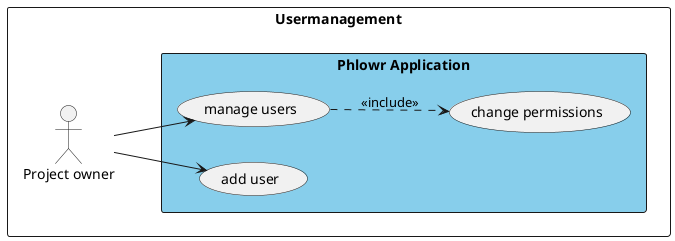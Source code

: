 @startuml userManagementUseCase

left to right direction
rectangle "Usermanagement" {
    
actor "Project owner" as po

rectangle "Phlowr Application" as app #SkyBlue{
    usecase "add user" as addUser
    usecase "manage users" as manageUsers
    usecase "change permissions" as changePermissions
    usecase "manage users" as manageUsers
    usecase "manage users" as manageUsers

}

po -d-> addUser
po -d-> manageUsers
manageUsers ..> changePermissions:<<include>>

}




@enduml